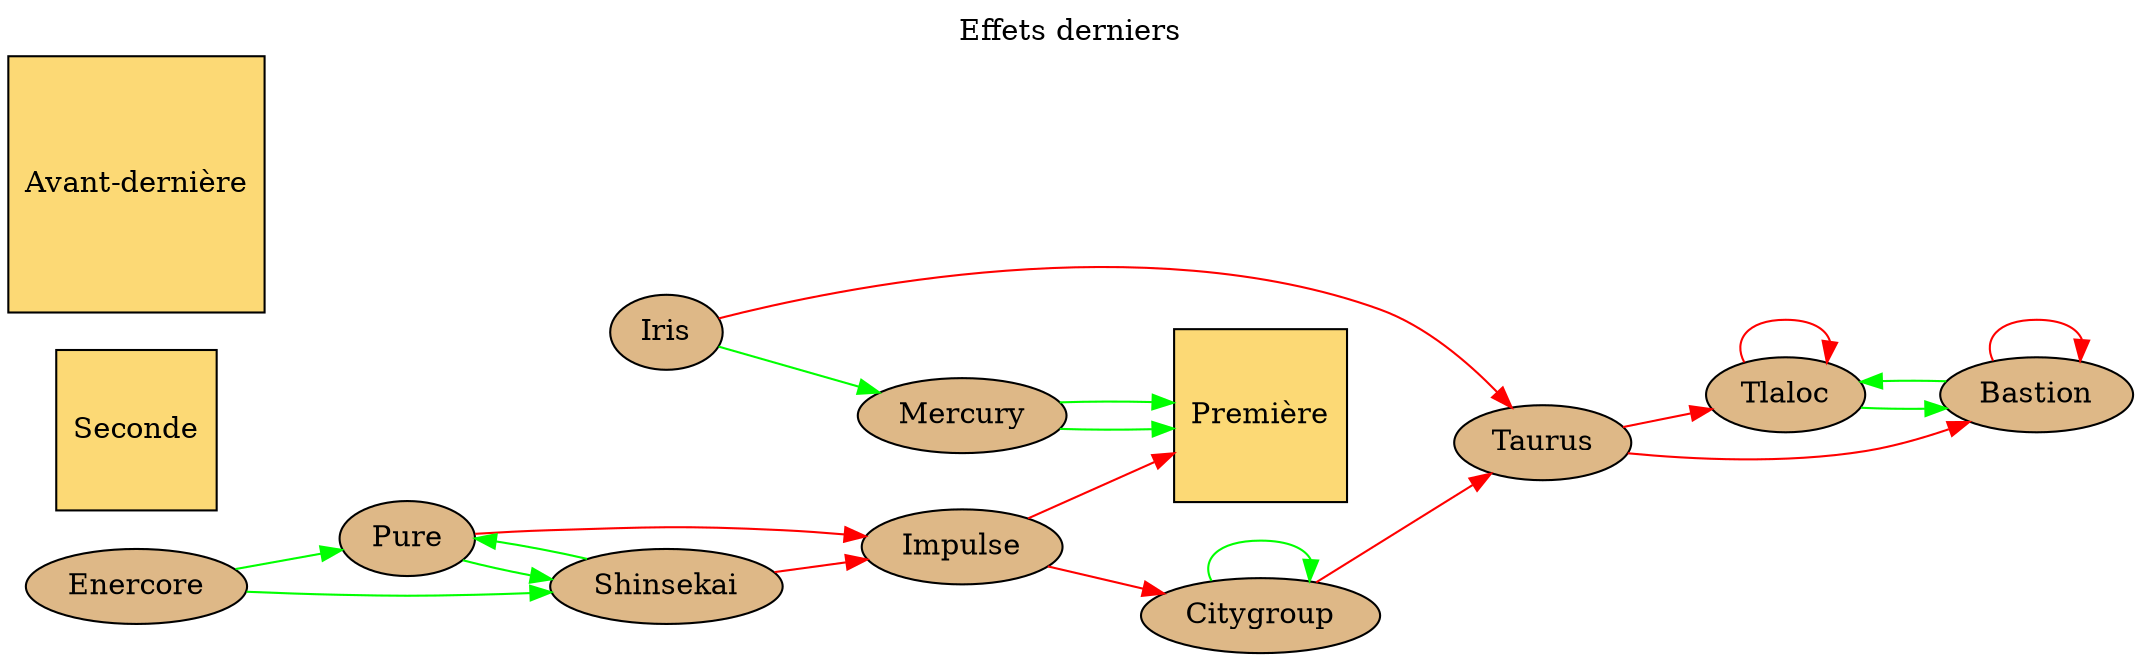 # dot -T svg data/cities/detroit/graphviz/last.dot > website/static/graphviz/detroit/last.svg
digraph g{
	graph [
		rankdir = "LR"
		bgcolor=transparent
	];
	// title
	labelloc="t";
	label="Effets derniers";

	premier [shape=square, fillcolor="#FCD975", style="filled", label="Première"];
	second [shape=square, fillcolor="#FCD975", style="filled", label="Seconde"];
	avantdernier [shape=square, fillcolor="#FCD975", style="filled", label="Avant-dernière"];

	tlaloc [shape=ellipse, fillcolor="burlywood", style="filled", label="Tlaloc"];
	bastion [shape=ellipse, fillcolor="burlywood", style="filled", label="Bastion"];
	citygroup [shape=ellipse, fillcolor="burlywood", style="filled", label="Citygroup"];
	enercore [shape=ellipse, fillcolor="burlywood", style="filled", label="Enercore"];
	iris [shape=ellipse, fillcolor="burlywood",style="filled", label="Iris"];
	mercury [shape=ellipse, fillcolor="burlywood", style="filled", label="Mercury"];
	pure [shape=ellipse, fillcolor="burlywood", style="filled", label="Pure"];
	impulse [shape=ellipse, fillcolor="burlywood", style="filled", label="Impulse"];
	shinsekai [shape=ellipse, fillcolor="burlywood", style="filled", label="Shinsekai"];
	taurus [shape=ellipse, fillcolor="burlywood", style="filled", label="Taurus"];

	taurus -> bastion [color="red"];
	taurus -> tlaloc [color="red"];

	bastion -> tlaloc [color="green"];
	bastion -> bastion [color="red"];

	tlaloc -> tlaloc [color="red"];
	tlaloc -> bastion [color="green"];

	citygroup-> taurus [color="red"];
	citygroup-> citygroup [color="green"];

	enercore -> pure [color="green"];
	enercore -> shinsekai [color="green"];

	shinsekai -> pure [color="green"];
	shinsekai -> impulse [color="red"];

	impulse -> premier [color="red"];
	impulse -> citygroup [color="red"];

	pure -> shinsekai [color="green"];
	pure -> impulse [color="red"];

	mercury -> premier [color="green"];
	mercury -> premier [color="green"];

	iris -> taurus [color="red"];
	iris -> mercury [color="green"];
}
